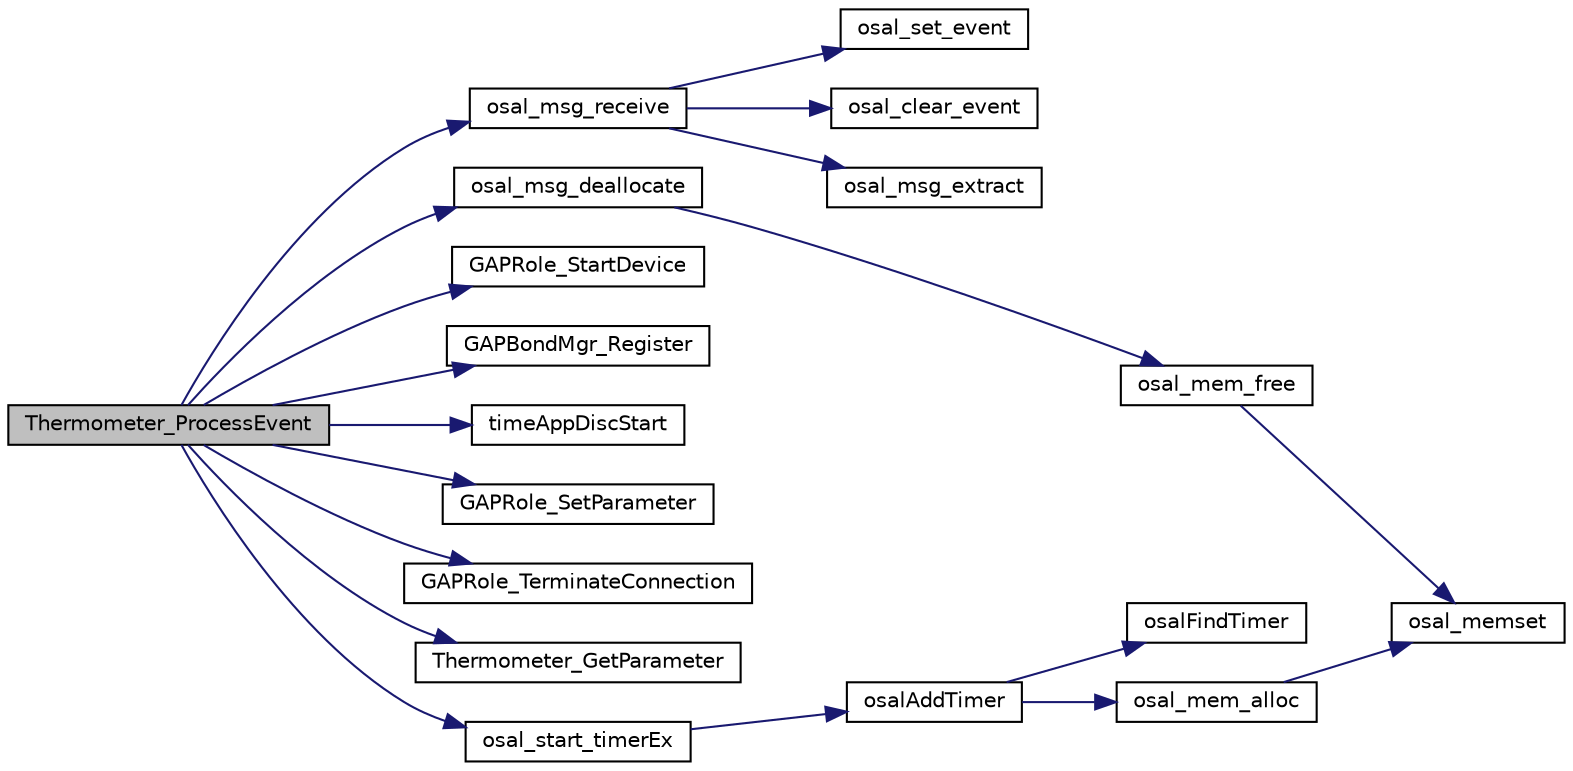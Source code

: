 digraph "Thermometer_ProcessEvent"
{
  edge [fontname="Helvetica",fontsize="10",labelfontname="Helvetica",labelfontsize="10"];
  node [fontname="Helvetica",fontsize="10",shape=record];
  rankdir="LR";
  Node1 [label="Thermometer_ProcessEvent",height=0.2,width=0.4,color="black", fillcolor="grey75", style="filled" fontcolor="black"];
  Node1 -> Node2 [color="midnightblue",fontsize="10",style="solid",fontname="Helvetica"];
  Node2 [label="osal_msg_receive",height=0.2,width=0.4,color="black", fillcolor="white", style="filled",URL="$_o_s_a_l_8c.html#a34936edcc99cd896c28aa0f0b3a91313"];
  Node2 -> Node3 [color="midnightblue",fontsize="10",style="solid",fontname="Helvetica"];
  Node3 [label="osal_set_event",height=0.2,width=0.4,color="black", fillcolor="white", style="filled",URL="$_o_s_a_l_8c.html#a67e62da8a1085ffe8f6a06c88736666a"];
  Node2 -> Node4 [color="midnightblue",fontsize="10",style="solid",fontname="Helvetica"];
  Node4 [label="osal_clear_event",height=0.2,width=0.4,color="black", fillcolor="white", style="filled",URL="$_o_s_a_l_8c.html#a5c6610c6d28ec216738ad85007becda7"];
  Node2 -> Node5 [color="midnightblue",fontsize="10",style="solid",fontname="Helvetica"];
  Node5 [label="osal_msg_extract",height=0.2,width=0.4,color="black", fillcolor="white", style="filled",URL="$_o_s_a_l_8c.html#a568bb70f04b8fba4a5e8764d56bca014"];
  Node1 -> Node6 [color="midnightblue",fontsize="10",style="solid",fontname="Helvetica"];
  Node6 [label="osal_msg_deallocate",height=0.2,width=0.4,color="black", fillcolor="white", style="filled",URL="$_o_s_a_l_8c.html#ae0cf82bd9ec6d0a064e3aba72478ccf1"];
  Node6 -> Node7 [color="midnightblue",fontsize="10",style="solid",fontname="Helvetica"];
  Node7 [label="osal_mem_free",height=0.2,width=0.4,color="black", fillcolor="white", style="filled",URL="$_o_s_a_l___memory_8c.html#a56201dc39c693c759d1ce0812b6b0eef"];
  Node7 -> Node8 [color="midnightblue",fontsize="10",style="solid",fontname="Helvetica"];
  Node8 [label="osal_memset",height=0.2,width=0.4,color="black", fillcolor="white", style="filled",URL="$_o_s_a_l_8c.html#a7a416b7daf0407f6a1b92b71fc12847e"];
  Node1 -> Node9 [color="midnightblue",fontsize="10",style="solid",fontname="Helvetica"];
  Node9 [label="GAPRole_StartDevice",height=0.2,width=0.4,color="black", fillcolor="white", style="filled",URL="$group___g_a_p_r_o_l_e_s___b_r_o_a_d_c_a_s_t_e_r___a_p_i.html#ga835a1ca8b91828b4092f471cd510724d",tooltip="Does the device initialization. Only call this function once. "];
  Node1 -> Node10 [color="midnightblue",fontsize="10",style="solid",fontname="Helvetica"];
  Node10 [label="GAPBondMgr_Register",height=0.2,width=0.4,color="black", fillcolor="white", style="filled",URL="$group___g_a_p_r_o_l_e_s___b_o_n_d_m_g_r___a_p_i.html#ga6f8ee9b4906eeb74ae8f10d511229eda",tooltip="Register callback functions with the bond manager. "];
  Node1 -> Node11 [color="midnightblue",fontsize="10",style="solid",fontname="Helvetica"];
  Node11 [label="timeAppDiscStart",height=0.2,width=0.4,color="black", fillcolor="white", style="filled",URL="$_blood_pressure_2_source_2timeapp_8h.html#a259e752ffb1a214ff22ef4cad46f3633"];
  Node1 -> Node12 [color="midnightblue",fontsize="10",style="solid",fontname="Helvetica"];
  Node12 [label="GAPRole_SetParameter",height=0.2,width=0.4,color="black", fillcolor="white", style="filled",URL="$group___g_a_p_r_o_l_e_s___b_r_o_a_d_c_a_s_t_e_r___a_p_i.html#ga951a64ccae7a5c1373642836d2afd4ce",tooltip="Set a GAP Role parameter. "];
  Node1 -> Node13 [color="midnightblue",fontsize="10",style="solid",fontname="Helvetica"];
  Node13 [label="GAPRole_TerminateConnection",height=0.2,width=0.4,color="black", fillcolor="white", style="filled",URL="$group___g_a_p_r_o_l_e_s___p_e_r_i_p_h_e_r_a_l___a_p_i.html#ga1e1ad911e721a59bf4746dba194fbb7d",tooltip="Terminates the existing connection. "];
  Node1 -> Node14 [color="midnightblue",fontsize="10",style="solid",fontname="Helvetica"];
  Node14 [label="Thermometer_GetParameter",height=0.2,width=0.4,color="black", fillcolor="white", style="filled",URL="$thermometerservice_8c.html#a300c733153492d7f099cb692b6dbe96a"];
  Node1 -> Node15 [color="midnightblue",fontsize="10",style="solid",fontname="Helvetica"];
  Node15 [label="osal_start_timerEx",height=0.2,width=0.4,color="black", fillcolor="white", style="filled",URL="$_o_s_a_l___timers_8c.html#aa3e6ecb3801d86f27304d0791982c646"];
  Node15 -> Node16 [color="midnightblue",fontsize="10",style="solid",fontname="Helvetica"];
  Node16 [label="osalAddTimer",height=0.2,width=0.4,color="black", fillcolor="white", style="filled",URL="$_o_s_a_l___timers_8c.html#ae62830e096148b7353b2bf07761336d6"];
  Node16 -> Node17 [color="midnightblue",fontsize="10",style="solid",fontname="Helvetica"];
  Node17 [label="osalFindTimer",height=0.2,width=0.4,color="black", fillcolor="white", style="filled",URL="$_o_s_a_l___timers_8c.html#a69f3f300b70eae0a5a483a8db32c4d84"];
  Node16 -> Node18 [color="midnightblue",fontsize="10",style="solid",fontname="Helvetica"];
  Node18 [label="osal_mem_alloc",height=0.2,width=0.4,color="black", fillcolor="white", style="filled",URL="$_o_s_a_l___memory_8c.html#ae5cbc213a1cab3be5f0963a4b75408c4"];
  Node18 -> Node8 [color="midnightblue",fontsize="10",style="solid",fontname="Helvetica"];
}
